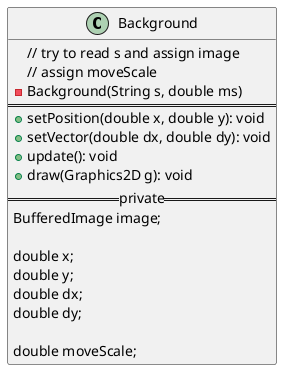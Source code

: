 @startuml
class Background {
// try to read s and assign image
// assign moveScale
- Background(String s, double ms)
==
+ setPosition(double x, double y): void
+ setVector(double dx, double dy): void
+ update(): void
+ draw(Graphics2D g): void
== private ==
BufferedImage image;

double x;
double y;
double dx;
double dy;

double moveScale;
}
@enduml